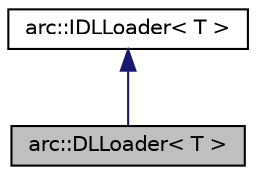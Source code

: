 digraph "arc::DLLoader&lt; T &gt;"
{
 // LATEX_PDF_SIZE
  edge [fontname="Helvetica",fontsize="10",labelfontname="Helvetica",labelfontsize="10"];
  node [fontname="Helvetica",fontsize="10",shape=record];
  Node1 [label="arc::DLLoader\< T \>",height=0.2,width=0.4,color="black", fillcolor="grey75", style="filled", fontcolor="black",tooltip=" "];
  Node2 -> Node1 [dir="back",color="midnightblue",fontsize="10",style="solid",fontname="Helvetica"];
  Node2 [label="arc::IDLLoader\< T \>",height=0.2,width=0.4,color="black", fillcolor="white", style="filled",URL="$classarc_1_1IDLLoader.html",tooltip="An interface for a DLL loader."];
}
